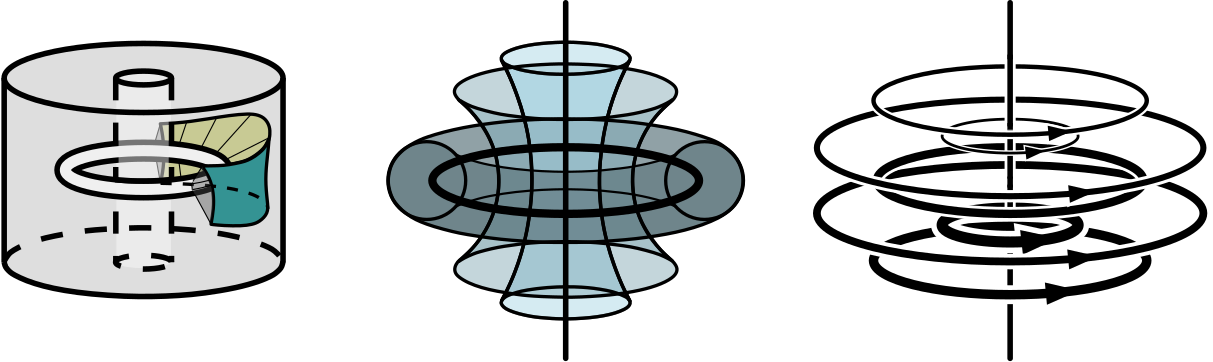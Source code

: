 <?xml version="1.0"?>
<!DOCTYPE ipe SYSTEM "ipe.dtd">
<ipe version="70107" creator="Ipe 7.1.8">
<info created="D:20130626142541" modified="D:20160304172423"/>
<ipestyle name="basic">
<symbol name="arrow/arc(spx)">
<path stroke="sym-stroke" fill="sym-stroke" pen="sym-pen">
0 0 m
-1 0.333 l
-1 -0.333 l
h
</path>
</symbol>
<symbol name="arrow/farc(spx)">
<path stroke="sym-stroke" fill="white" pen="sym-pen">
0 0 m
-1 0.333 l
-1 -0.333 l
h
</path>
</symbol>
<symbol name="mark/circle(sx)" transformations="translations">
<path fill="sym-stroke">
0.6 0 0 0.6 0 0 e
0.4 0 0 0.4 0 0 e
</path>
</symbol>
<symbol name="mark/disk(sx)" transformations="translations">
<path fill="sym-stroke">
0.6 0 0 0.6 0 0 e
</path>
</symbol>
<symbol name="mark/fdisk(sfx)" transformations="translations">
<group>
<path fill="sym-fill">
0.5 0 0 0.5 0 0 e
</path>
<path fill="sym-stroke" fillrule="eofill">
0.6 0 0 0.6 0 0 e
0.4 0 0 0.4 0 0 e
</path>
</group>
</symbol>
<symbol name="mark/box(sx)" transformations="translations">
<path fill="sym-stroke" fillrule="eofill">
-0.6 -0.6 m
0.6 -0.6 l
0.6 0.6 l
-0.6 0.6 l
h
-0.4 -0.4 m
0.4 -0.4 l
0.4 0.4 l
-0.4 0.4 l
h
</path>
</symbol>
<symbol name="mark/square(sx)" transformations="translations">
<path fill="sym-stroke">
-0.6 -0.6 m
0.6 -0.6 l
0.6 0.6 l
-0.6 0.6 l
h
</path>
</symbol>
<symbol name="mark/fsquare(sfx)" transformations="translations">
<group>
<path fill="sym-fill">
-0.5 -0.5 m
0.5 -0.5 l
0.5 0.5 l
-0.5 0.5 l
h
</path>
<path fill="sym-stroke" fillrule="eofill">
-0.6 -0.6 m
0.6 -0.6 l
0.6 0.6 l
-0.6 0.6 l
h
-0.4 -0.4 m
0.4 -0.4 l
0.4 0.4 l
-0.4 0.4 l
h
</path>
</group>
</symbol>
<symbol name="mark/cross(sx)" transformations="translations">
<group>
<path fill="sym-stroke">
-0.43 -0.57 m
0.57 0.43 l
0.43 0.57 l
-0.57 -0.43 l
h
</path>
<path fill="sym-stroke">
-0.43 0.57 m
0.57 -0.43 l
0.43 -0.57 l
-0.57 0.43 l
h
</path>
</group>
</symbol>
<symbol name="arrow/fnormal(spx)">
<path stroke="sym-stroke" fill="white" pen="sym-pen">
0 0 m
-1 0.333 l
-1 -0.333 l
h
</path>
</symbol>
<symbol name="arrow/pointed(spx)">
<path stroke="sym-stroke" fill="sym-stroke" pen="sym-pen">
0 0 m
-1 0.333 l
-0.8 0 l
-1 -0.333 l
h
</path>
</symbol>
<symbol name="arrow/fpointed(spx)">
<path stroke="sym-stroke" fill="white" pen="sym-pen">
0 0 m
-1 0.333 l
-0.8 0 l
-1 -0.333 l
h
</path>
</symbol>
<symbol name="arrow/linear(spx)">
<path stroke="sym-stroke" pen="sym-pen">
-1 0.333 m
0 0 l
-1 -0.333 l
</path>
</symbol>
<symbol name="arrow/fdouble(spx)">
<path stroke="sym-stroke" fill="white" pen="sym-pen">
0 0 m
-1 0.333 l
-1 -0.333 l
h
-1 0 m
-2 0.333 l
-2 -0.333 l
h
</path>
</symbol>
<symbol name="arrow/double(spx)">
<path stroke="sym-stroke" fill="sym-stroke" pen="sym-pen">
0 0 m
-1 0.333 l
-1 -0.333 l
h
-1 0 m
-2 0.333 l
-2 -0.333 l
h
</path>
</symbol>
<pen name="heavier" value="0.8"/>
<pen name="fat" value="1.2"/>
<pen name="ultrafat" value="2"/>
<symbolsize name="large" value="5"/>
<symbolsize name="small" value="2"/>
<symbolsize name="tiny" value="1.1"/>
<arrowsize name="large" value="10"/>
<arrowsize name="small" value="5"/>
<arrowsize name="tiny" value="3"/>
<color name="red" value="1 0 0"/>
<color name="green" value="0 1 0"/>
<color name="blue" value="0 0 1"/>
<color name="yellow" value="1 1 0"/>
<color name="orange" value="1 0.647 0"/>
<color name="gold" value="1 0.843 0"/>
<color name="purple" value="0.627 0.125 0.941"/>
<color name="gray" value="0.745"/>
<color name="brown" value="0.647 0.165 0.165"/>
<color name="navy" value="0 0 0.502"/>
<color name="pink" value="1 0.753 0.796"/>
<color name="seagreen" value="0.18 0.545 0.341"/>
<color name="turquoise" value="0.251 0.878 0.816"/>
<color name="violet" value="0.933 0.51 0.933"/>
<color name="darkblue" value="0 0 0.545"/>
<color name="darkcyan" value="0 0.545 0.545"/>
<color name="darkgray" value="0.663"/>
<color name="darkgreen" value="0 0.392 0"/>
<color name="darkmagenta" value="0.545 0 0.545"/>
<color name="darkorange" value="1 0.549 0"/>
<color name="darkred" value="0.545 0 0"/>
<color name="lightblue" value="0.678 0.847 0.902"/>
<color name="lightcyan" value="0.878 1 1"/>
<color name="lightgray" value="0.827"/>
<color name="lightgreen" value="0.565 0.933 0.565"/>
<color name="lightyellow" value="1 1 0.878"/>
<dashstyle name="dashed" value="[4] 0"/>
<dashstyle name="dotted" value="[1 3] 0"/>
<dashstyle name="dash dotted" value="[4 2 1 2] 0"/>
<dashstyle name="dash dot dotted" value="[4 2 1 2 1 2] 0"/>
<textsize name="large" value="\large"/>
<textsize name="small" value="\small"/>
<textsize name="tiny" value="\tiny"/>
<textsize name="Large" value="\Large"/>
<textsize name="LARGE" value="\LARGE"/>
<textsize name="huge" value="\huge"/>
<textsize name="Huge" value="\Huge"/>
<textsize name="footnote" value="\footnotesize"/>
<textstyle name="center" begin="\begin{center}" end="\end{center}"/>
<textstyle name="itemize" begin="\begin{itemize}" end="\end{itemize}"/>
<textstyle name="item" begin="\begin{itemize}\item{}" end="\end{itemize}"/>
<gridsize name="4 pts" value="4"/>
<gridsize name="8 pts (~3 mm)" value="8"/>
<gridsize name="16 pts (~6 mm)" value="16"/>
<gridsize name="32 pts (~12 mm)" value="32"/>
<gridsize name="10 pts (~3.5 mm)" value="10"/>
<gridsize name="20 pts (~7 mm)" value="20"/>
<gridsize name="14 pts (~5 mm)" value="14"/>
<gridsize name="28 pts (~10 mm)" value="28"/>
<gridsize name="56 pts (~20 mm)" value="56"/>
<anglesize name="90 deg" value="90"/>
<anglesize name="60 deg" value="60"/>
<anglesize name="45 deg" value="45"/>
<anglesize name="30 deg" value="30"/>
<anglesize name="22.5 deg" value="22.5"/>
<tiling name="falling" angle="-60" step="4" width="1"/>
<tiling name="rising" angle="30" step="4" width="1"/>
</ipestyle>
<ipestyle name="prueba">
<symbol name="arrow/arc(spx)">
<path stroke="sym-stroke" fill="sym-stroke" pen="sym-pen">
0 0 m
-1 0.333 l
-1 -0.333 l
h
</path>
</symbol>
<symbol name="arrow/farc(spx)">
<path stroke="sym-stroke" fill="white" pen="sym-pen">
0 0 m
-1 0.333 l
-1 -0.333 l
h
</path>
</symbol>
<symbol name="mark/circle(sx)" transformations="translations">
<path fill="sym-stroke">
0.6 0 0 0.6 0 0 e
0.4 0 0 0.4 0 0 e
</path>
</symbol>
<symbol name="mark/disk(sx)" transformations="translations">
<path fill="sym-stroke">
0.6 0 0 0.6 0 0 e
</path>
</symbol>
<symbol name="mark/fdisk(sfx)" transformations="translations">
<group>
<path fill="sym-fill">
0.5 0 0 0.5 0 0 e
</path>
<path fill="sym-stroke" fillrule="eofill">
0.6 0 0 0.6 0 0 e
0.4 0 0 0.4 0 0 e
</path>
</group>
</symbol>
<symbol name="mark/box(sx)" transformations="translations">
<path fill="sym-stroke" fillrule="eofill">
-0.6 -0.6 m
0.6 -0.6 l
0.6 0.6 l
-0.6 0.6 l
h
-0.4 -0.4 m
0.4 -0.4 l
0.4 0.4 l
-0.4 0.4 l
h
</path>
</symbol>
<symbol name="mark/square(sx)" transformations="translations">
<path fill="sym-stroke">
-0.6 -0.6 m
0.6 -0.6 l
0.6 0.6 l
-0.6 0.6 l
h
</path>
</symbol>
<symbol name="mark/fsquare(sfx)" transformations="translations">
<group>
<path fill="sym-fill">
-0.5 -0.5 m
0.5 -0.5 l
0.5 0.5 l
-0.5 0.5 l
h
</path>
<path fill="sym-stroke" fillrule="eofill">
-0.6 -0.6 m
0.6 -0.6 l
0.6 0.6 l
-0.6 0.6 l
h
-0.4 -0.4 m
0.4 -0.4 l
0.4 0.4 l
-0.4 0.4 l
h
</path>
</group>
</symbol>
<symbol name="mark/cross(sx)" transformations="translations">
<group>
<path fill="sym-stroke">
-0.43 -0.57 m
0.57 0.43 l
0.43 0.57 l
-0.57 -0.43 l
h
</path>
<path fill="sym-stroke">
-0.43 0.57 m
0.57 -0.43 l
0.43 -0.57 l
-0.57 0.43 l
h
</path>
</group>
</symbol>
<symbol name="arrow/fnormal(spx)">
<path stroke="sym-stroke" fill="white" pen="sym-pen">
0 0 m
-1 0.333 l
-1 -0.333 l
h
</path>
</symbol>
<symbol name="arrow/pointed(spx)">
<path stroke="sym-stroke" fill="sym-stroke" pen="sym-pen">
0 0 m
-1 0.333 l
-0.8 0 l
-1 -0.333 l
h
</path>
</symbol>
<symbol name="arrow/fpointed(spx)">
<path stroke="sym-stroke" fill="white" pen="sym-pen">
0 0 m
-1 0.333 l
-0.8 0 l
-1 -0.333 l
h
</path>
</symbol>
<symbol name="arrow/linear(spx)">
<path stroke="sym-stroke" pen="sym-pen">
-1 0.333 m
0 0 l
-1 -0.333 l
</path>
</symbol>
<symbol name="arrow/fdouble(spx)">
<path stroke="sym-stroke" fill="white" pen="sym-pen">
0 0 m
-1 0.333 l
-1 -0.333 l
h
-1 0 m
-2 0.333 l
-2 -0.333 l
h
</path>
</symbol>
<symbol name="arrow/double(spx)">
<path stroke="sym-stroke" fill="sym-stroke" pen="sym-pen">
0 0 m
-1 0.333 l
-1 -0.333 l
h
-1 0 m
-2 0.333 l
-2 -0.333 l
h
</path>
</symbol>
<pen name="heavier" value="0.8"/>
<pen name="fat" value="1.2"/>
<pen name="ultrafat" value="2"/>
<symbolsize name="large" value="5"/>
<symbolsize name="small" value="2"/>
<symbolsize name="tiny" value="1.1"/>
<arrowsize name="large" value="10"/>
<arrowsize name="small" value="5"/>
<arrowsize name="tiny" value="3"/>
<color name="red" value="1 0 0"/>
<color name="green" value="0 1 0"/>
<color name="blue" value="0 0 1"/>
<color name="yellow" value="1 1 0"/>
<color name="orange" value="1 0.647 0"/>
<color name="gold" value="1 0.843 0"/>
<color name="purple" value="0.627 0.125 0.941"/>
<color name="gray" value="0.745"/>
<color name="brown" value="0.647 0.165 0.165"/>
<color name="navy" value="0 0 0.502"/>
<color name="pink" value="1 0.753 0.796"/>
<color name="seagreen" value="0.18 0.545 0.341"/>
<color name="turquoise" value="0.251 0.878 0.816"/>
<color name="violet" value="0.933 0.51 0.933"/>
<color name="darkblue" value="0 0 0.545"/>
<color name="darkcyan" value="0 0.545 0.545"/>
<color name="darkgray" value="0.663"/>
<color name="darkgreen" value="0 0.392 0"/>
<color name="darkmagenta" value="0.545 0 0.545"/>
<color name="darkorange" value="1 0.549 0"/>
<color name="darkred" value="0.545 0 0"/>
<color name="lightblue" value="0.678 0.847 0.902"/>
<color name="lightcyan" value="0.878 1 1"/>
<color name="lightgray" value="0.827"/>
<color name="lightgreen" value="0.565 0.933 0.565"/>
<color name="lightyellow" value="1 1 0.878"/>
<color name="gray7" value="0.87"/>
<color name="azul" value="0.237 0.659 0.659"/>
<color name="amarillo" value="0.957 0.969 0.714"/>
<dashstyle name="dashed" value="[4] 0"/>
<dashstyle name="dotted" value="[1 3] 0"/>
<dashstyle name="dash dotted" value="[4 2 1 2] 0"/>
<dashstyle name="dash dot dotted" value="[4 2 1 2 1 2] 0"/>
<dashstyle name="medium dashed" value="[8] 0"/>
<dashstyle name="large dashed" value="[12] 0"/>
<dashstyle name="Large dashed" value="[16] 0"/>
<dashstyle name="large dotted" value="[2 4] 0"/>
<textsize name="large" value="\large"/>
<textsize name="small" value="\small"/>
<textsize name="tiny" value="\tiny"/>
<textsize name="Large" value="\Large"/>
<textsize name="LARGE" value="\LARGE"/>
<textsize name="huge" value="\huge"/>
<textsize name="Huge" value="\Huge"/>
<textsize name="footnote" value="\footnotesize"/>
<textstyle name="center" begin="\begin{center}" end="\end{center}"/>
<textstyle name="itemize" begin="\begin{itemize}" end="\end{itemize}"/>
<textstyle name="item" begin="\begin{itemize}\item{}" end="\end{itemize}"/>
<gridsize name="4 pts" value="4"/>
<gridsize name="8 pts (~3 mm)" value="8"/>
<gridsize name="16 pts (~6 mm)" value="16"/>
<gridsize name="32 pts (~12 mm)" value="32"/>
<gridsize name="10 pts (~3.5 mm)" value="10"/>
<gridsize name="20 pts (~7 mm)" value="20"/>
<gridsize name="14 pts (~5 mm)" value="14"/>
<gridsize name="28 pts (~10 mm)" value="28"/>
<gridsize name="56 pts (~20 mm)" value="56"/>
<anglesize name="90 deg" value="90"/>
<anglesize name="60 deg" value="60"/>
<anglesize name="45 deg" value="45"/>
<anglesize name="30 deg" value="30"/>
<anglesize name="22.5 deg" value="22.5"/>
<opacity name="10%" value="0.1"/>
<opacity name="20%" value="0.2"/>
<opacity name="30%" value="0.3"/>
<opacity name="40%" value="0.4"/>
<opacity name="50%" value="0.5"/>
<opacity name="60%" value="0.6"/>
<opacity name="70%" value="0.7"/>
<opacity name="80%" value="0.8"/>
<opacity name="90%" value="0.9"/>
<tiling name="falling" angle="-60" step="4" width="1"/>
<tiling name="rising" angle="30" step="4" width="1"/>
</ipestyle>
<page>
<layer name="alpha"/>
<view layers="alpha" active="alpha"/>
<path layer="alpha" matrix="1 0 0 1 176 -144" stroke="black" pen="ultrafat" cap="1">
256 768 m
256 640 l
</path>
<group matrix="1.2 0 0 1.2 -86.4 -112">
<group matrix="1 0 0 1 176 -144">
<path matrix="0.854 0 0 0.854 37.376 78.784" stroke="white" pen="6.8">
48 0 0 12 256 704 e
</path>
<path matrix="1 0 0 1 0 -48" stroke="white" pen="6.8" join="0" arrow="normal/small">
268.356 718.229 m
272.291 718.596 l
</path>
</group>
<group matrix="1 0 0 1 176 -144">
<path matrix="0.854 0 0 0.854 37.376 78.784" stroke="black" pen="3.4">
48 0 0 12 256 704 e
</path>
<path matrix="1 0 0 1 0 -48" stroke="black" pen="3.4" join="0" arrow="normal/small">
268.356 718.229 m
272.291 718.596 l
</path>
</group>
</group>
<path matrix="1 0 0 1 16 -144" fill="0.38 0.478 0.506" opacity="70%">
254.467 726.217
253.399 726.208
250.253 726.154
244.818 725.962
240.352 725.709
236.585 725.425
233.975 725.188
226.425 724.299
219.156 723.107
211.924 721.481
205.96 719.638
203.591 718.705
199.894 716.843
196.608 714.382
194.129 711.422
192.778 708.602
192.041 705.065
192.158 701.902
193.194 698.342
194.311 696.295
196.987 693.273
200.466 690.706
203.656 689.15
208.294 687.452
215.532 685.525
219.909 684.635
229.12 683.23
236.116 682.498
245.266 681.9
251.066 681.711
260.593 681.704
267.586 681.939
277.799 682.672
284.766 683.471
292.372 684.683
298.805 686.072
305.228 687.989
311.37 690.604
314.155 692.624
316.063 694.267
317.746 696.382
319.291 699.602
319.98 703.252
319.659 707.071
318.515 710.275
316.945 712.73
314.513 715.114
311.104 717.776
305.982 719.666
299.474 721.643
292.954 723.089
283.24 724.61
277.529 725.237
269.088 725.866
262.012 726.148 u
</path>
<path matrix="1 0 0 1 -12 96" fill="0.545 0.686 0.725" opacity="50%">
245.953 492.532 m
244.363 494.394
243.867 495.674
243.976 496.807
244.596 497.931
245.752 499.057
248.056 500.475
251.41 501.864
255.212 502.998
259.586 503.97
265.222 504.873
271.247 505.519
278.904 505.957
284.094 506.039
293.101 505.777
298.202 505.39
300.949 505.101
309.159 503.824
314.341 502.576
319.053 500.897
322.656 498.716
323.894 497.14
324.045 495.259
322.954 493.207
321.551 492.143
319.057 489.959
316.665 487.427
313.75 483.518
311.731 479.959
310.237 476.493
309.087 472.781
308.369 469.141
308.007 464.713
308.262 459.665
309.129 455.057
309.146 454.989
310.196 451.619
312.532 446.513
316.884 440.32
319.839 437.312
321.584 435.83
322.663 435.005
322.663 435.005
322.663 435.005
319.532 436.676
316.247 437.982
309.413 439.772
305.422 440.491
297.378 441.465
292.558 441.808
288.182 441.984
283.656 442.038
278.329 441.938
274.237 441.737
271.713 441.557
267.582 441.161
261.598 440.331
257.369 439.513
252.72 438.295
250.783 437.64
247.373 436.114
245.578 434.917
245.578 434.917
245.578 434.917
249.587 438.676
251.871 441.214
254.074 444.212
256.482 448.478
258.179 452.694
259.161 456.274
259.718 459.501
259.951 462.129
259.999 464.273
259.849 467.298
259.381 470.645
258.614 473.893
257.558 477.033
256.533 479.415
254.679 482.835
252.875 485.499
249.927 488.976
247.671 491.123
245.504 492.871 s
</path>
<path matrix="1 0 0 1 -12 96" stroke="black" fill="lightblue" pen="fat" opacity="50%">
260.925 507.253
260.714 508.242
261.263 509.28
262.675 510.351
266.07 511.723
270.293 512.712
274.977 513.372
280.662 513.767
285.037 513.821
288.867 513.698
293.782 513.289
296.423 512.93
300.896 512.013
304.664 510.695
306.444 509.571
307.27 508.323
307.246 507.564
306.244 505.7
305.315 503.874
303.911 500.897
302.378 497.276
299.831 489.978
297.916 482.474
296.487 473.352
296.014 462.419
296.8 452.03
297.903 445.59
300.016 437.416
303.36 428.354
305.255 424.248
306.31 422.173
307.117 420.67
307.117 420.67
307.117 420.67
306.274 421.715
305.668 422.146
302.295 423.61
299.008 424.458
293.96 425.268
290.043 425.627
284.709 425.824
277.368 425.586
269.802 424.621
266.04 423.713
263.209 422.633
262.469 422.231
261.676 421.674
260.984 420.854
260.984 420.854
260.984 420.854
261.9 422.575
262.829 424.418
263.731 426.316
265.387 430.138
266.716 433.617
268.087 437.749
270.242 446.3
271.806 458.096
271.996 464.883
271.7 471.347
270.885 478.123
269.752 483.988
268.036 490.416
265.818 496.781
263.485 502.213
261.262 506.633 u
</path>
<path matrix="-1 0 0 -1 556 1024" stroke="black" fill="lightblue" pen="fat" opacity="50%">
260.925 507.253
260.714 508.242
261.263 509.28
262.675 510.351
266.07 511.723
270.293 512.712
274.977 513.372
280.662 513.767
285.037 513.821
288.867 513.698
293.782 513.289
296.423 512.93
300.896 512.013
304.664 510.695
306.444 509.571
307.27 508.323
307.246 507.564
306.244 505.7
305.315 503.874
303.911 500.897
302.378 497.276
299.831 489.978
297.916 482.474
296.487 473.352
296.014 462.419
296.8 452.03
297.903 445.59
300.016 437.416
303.36 428.354
305.255 424.248
306.31 422.173
307.117 420.67
307.117 420.67
307.117 420.67
306.274 421.715
305.668 422.146
302.295 423.61
299.008 424.458
293.96 425.268
290.043 425.627
284.709 425.824
277.368 425.586
269.802 424.621
266.04 423.713
263.209 422.633
262.469 422.231
261.676 421.674
260.984 420.854
260.984 420.854
260.984 420.854
261.9 422.575
262.829 424.418
263.731 426.316
265.387 430.138
266.716 433.617
268.087 437.749
270.242 446.3
271.806 458.096
271.996 464.883
271.7 471.347
270.885 478.123
269.752 483.988
268.036 490.416
265.818 496.781
263.485 502.213
261.262 506.633 u
</path>
<path matrix="-1 0 0 -1 556 1024" fill="0.545 0.686 0.725" opacity="50%">
245.953 492.532 m
244.363 494.394
243.867 495.674
243.976 496.807
244.596 497.931
245.752 499.057
248.056 500.475
251.41 501.864
255.212 502.998
259.586 503.97
265.222 504.873
271.247 505.519
278.904 505.957
284.094 506.039
293.101 505.777
298.202 505.39
300.949 505.101
309.159 503.824
314.341 502.576
319.053 500.897
322.656 498.716
323.894 497.14
324.045 495.259
322.954 493.207
321.551 492.143
319.057 489.959
316.665 487.427
313.75 483.518
311.731 479.959
310.237 476.493
309.087 472.781
308.369 469.141
308.007 464.713
308.262 459.665
309.129 455.057
309.146 454.989
310.196 451.619
312.532 446.513
316.884 440.32
319.839 437.312
321.584 435.83
322.663 435.005
322.663 435.005
322.663 435.005
319.532 436.676
316.247 437.982
309.413 439.772
305.422 440.491
297.378 441.465
292.558 441.808
288.182 441.984
283.656 442.038
278.329 441.938
274.237 441.737
271.713 441.557
267.582 441.161
261.598 440.331
257.369 439.513
252.72 438.295
250.783 437.64
247.373 436.114
245.578 434.917
245.578 434.917
245.578 434.917
249.587 438.676
251.871 441.214
254.074 444.212
256.482 448.478
258.179 452.694
259.161 456.274
259.718 459.501
259.951 462.129
259.999 464.273
259.849 467.298
259.381 470.645
258.614 473.893
257.558 477.033
256.533 479.415
254.679 482.835
252.875 485.499
249.927 488.976
247.671 491.123
245.504 492.871 s
</path>
<path matrix="1 0 0 1 16 -144" fill="0.38 0.478 0.506" opacity="70%">
257.992 707.182
255.322 707.165
252.905 707.193
247.564 707.386
242.082 707.759
235.69 708.448
227.943 709.761
222.196 711.247
216.562 713.374
212.816 716.229
207.609 717.907
204.155 717.878
199.894 716.843
196.608 714.382
194.129 711.422
192.778 708.602
192.041 705.065
192.158 701.902
193.194 698.342
194.311 696.295
196.987 693.273
200.466 690.706
203.656 689.15
208.294 687.452
215.532 685.525
219.909 684.635
229.12 683.23
236.116 682.498
245.266 681.9
251.066 681.711
260.593 681.704
267.586 681.939
277.799 682.672
284.766 683.471
292.372 684.683
298.805 686.072
305.228 687.989
311.37 690.604
314.155 692.624
316.063 694.267
317.746 696.382
319.291 699.602
319.98 703.252
319.659 707.071
318.515 710.275
316.945 712.73
314.513 715.114
311.104 717.776
306.444 717.993
299.598 716.451
295.057 712.732
287.548 710.585
277.502 708.61
269.371 707.712
263.519 707.333 u
</path>
<path matrix="1 0 0 1 16 -144" stroke="black" pen="3">
48 0 0 12 256 704 e
</path>
<path matrix="1 0 0 1 16 -144" stroke="black" pen="fat">
254.467 726.217
253.399 726.208
250.253 726.154
244.818 725.962
240.352 725.709
236.585 725.425
233.975 725.188
226.425 724.299
219.156 723.107
211.924 721.481
205.96 719.638
203.591 718.705
199.894 716.843
196.608 714.382
194.129 711.422
192.778 708.602
192.041 705.065
192.158 701.902
193.194 698.342
194.311 696.295
196.987 693.273
200.466 690.706
203.656 689.15
208.294 687.452
215.532 685.525
219.909 684.635
229.12 683.23
236.116 682.498
245.266 681.9
251.066 681.711
260.593 681.704
267.586 681.939
277.799 682.672
284.766 683.471
292.372 684.683
298.805 686.072
305.228 687.989
311.37 690.604
314.155 692.624
316.063 694.267
317.746 696.382
319.291 699.602
319.98 703.252
319.659 707.071
318.515 710.275
316.945 712.73
314.513 715.114
311.104 717.776
305.982 719.666
299.474 721.643
292.954 723.089
283.24 724.61
277.529 725.237
269.088 725.866
262.012 726.148 u
</path>
<path matrix="1 0 0 1 16 -140" stroke="black" pen="heavier">
216.025 709.641 m
217.462 708.925
218.809 708.35
219.832 707.96
224.738 706.467
228.508 705.607
233.56 704.721
237.853 704.153
242.975 703.659
247.372 703.375
252.014 703.203
254.573 703.162
257.341 703.161
261.9 703.255
265.774 703.432
268.834 703.637
276.128 704.385
280.704 705.07
286.189 706.18
290.987 707.52
293.17 708.306
295.55 709.369
296.029 709.621 s
</path>
<path matrix="1 0 0 1 16 -144" stroke="black" pen="fat">
14 0 0 14 206 704 e
</path>
<path matrix="1 0 0 1 16 -144" stroke="black" pen="fat">
14 0 0 14 306 704 e
</path>
<path matrix="1 0 0 -1 16 1260.03" stroke="black" pen="heavier">
216.025 709.641 m
217.462 708.925
218.809 708.35
219.832 707.96
224.738 706.467
228.508 705.607
233.56 704.721
237.853 704.153
242.975 703.659
247.372 703.375
252.014 703.203
254.573 703.162
257.341 703.161
261.9 703.255
265.774 703.432
268.834 703.637
276.128 704.385
280.704 705.07
286.189 706.18
290.987 707.52
293.17 708.306
295.55 709.369
296.029 709.621 s
</path>
<path matrix="1 0 0 1 -12 96" stroke="black" pen="fat">
260.925 507.253
260.714 508.242
261.263 509.28
262.675 510.351
266.07 511.723
270.293 512.712
274.977 513.372
280.662 513.767
285.037 513.821
288.867 513.698
293.782 513.289
296.423 512.93
300.896 512.013
304.664 510.695
306.444 509.571
307.27 508.323
307.246 507.564
306.244 505.7
305.315 503.874
303.911 500.897
302.378 497.276
299.831 489.978
297.916 482.474
296.487 473.352
296.014 462.419
296.8 452.03
297.903 445.59
300.016 437.416
303.36 428.354
305.255 424.248
306.31 422.173
307.117 420.67
307.117 420.67
307.117 420.67
306.274 421.715
305.668 422.146
302.295 423.61
299.008 424.458
293.96 425.268
290.043 425.627
284.709 425.824
277.368 425.586
269.802 424.621
266.04 423.713
263.209 422.633
262.469 422.231
261.676 421.674
260.984 420.854
260.984 420.854
260.984 420.854
261.9 422.575
262.829 424.418
263.731 426.316
265.387 430.138
266.716 433.617
268.087 437.749
270.242 446.3
271.806 458.096
271.996 464.883
271.7 471.347
270.885 478.123
269.752 483.988
268.036 490.416
265.818 496.781
263.485 502.213
261.262 506.633 u
</path>
<path matrix="1 0 0 1 -16 0" stroke="black" pen="fat">
249.953 588.532 m
248.363 590.394
247.867 591.674
247.976 592.807
248.596 593.931
249.752 595.057
252.056 596.475
255.41 597.864
259.212 598.998
263.586 599.97
269.222 600.873
275.247 601.519
282.904 601.957
288.094 602.039
297.101 601.777
302.202 601.39
304.949 601.101
313.159 599.824
318.341 598.576
323.053 596.897
326.656 594.716
327.894 593.14
328.045 591.259
326.954 589.207
325.551 588.143
323.057 585.959
320.665 583.427
317.75 579.518
315.731 575.959
314.237 572.493
313.087 568.781
312.369 565.141
312.007 560.713
312.262 555.665
313.129 551.057
313.146 550.989
314.196 547.619
316.532 542.513
320.884 536.32
323.839 533.312
325.458 531.845
326.386 531.065
326.349 531.065
326.423 531.065
323.532 532.676
320.247 533.982
313.413 535.772
309.422 536.491
301.378 537.465
296.558 537.808
292.182 537.984
287.656 538.038
282.329 537.938
278.237 537.737
275.713 537.557
271.582 537.161
265.598 536.331
261.369 535.513
256.72 534.295
254.783 533.64
251.373 532.114
249.578 530.917
249.578 530.917
249.578 530.917
253.587 534.676
255.871 537.214
258.074 540.212
260.482 544.478
262.179 548.694
263.161 552.274
263.718 555.501
263.951 558.129
263.999 560.273
263.849 563.298
263.381 566.645
262.614 569.893
261.558 573.033
260.533 575.415
258.679 578.835
256.875 581.499
253.927 584.976
251.671 587.123
249.671 588.869 s
</path>
<path stroke="black" pen="fat">
309.932 531.463 m
310.76 530.716
311.687 529.478
312.133 528.326
312.024 527.193
311.404 526.069
310.248 524.943
307.944 523.525
304.59 522.136
300.788 521.002
296.414 520.03
290.778 519.127
284.753 518.481
277.096 518.043
271.906 517.961
262.899 518.223
257.798 518.61
255.051 518.899
246.841 520.176
241.659 521.424
236.947 523.103
233.344 525.284
232.106 526.86
231.955 528.741
233.046 530.793
234.449 531.857
236.943 534.041
239.335 536.573
242.25 540.482
244.269 544.041
245.763 547.507
246.913 551.219
247.631 554.859
247.993 559.287
247.738 564.335
246.871 568.943
246.854 569.011
245.804 572.381
243.468 577.487
239.116 583.68
236.161 586.688
234.519 588.25
233.428 589.142
233.478 589.142
233.428 589.142
236.468 587.324
239.753 586.018
246.587 584.228
250.578 583.509
258.622 582.535
263.442 582.192
267.818 582.016
272.344 581.962
277.671 582.062
281.763 582.263
284.287 582.443
288.418 582.839
294.402 583.669
298.631 584.487
303.28 585.705
305.217 586.36
308.627 587.886
310.422 589.083
310.422 589.083
310.422 589.083
306.413 585.324
304.129 582.786
301.926 579.788
299.518 575.522
297.821 571.306
296.839 567.726
296.282 564.499
296.049 561.871
296.001 559.727
296.151 556.702
296.619 553.355
297.386 550.107
298.442 546.967
299.467 544.585
301.321 541.165
303.125 538.501
306.073 535.024
308.329 532.877
309.942 531.463 s
</path>
<path matrix="-1 0 0 -1 556 1024" stroke="black" pen="fat">
260.925 507.253
260.714 508.242
261.263 509.28
262.675 510.351
266.07 511.723
270.293 512.712
274.977 513.372
280.662 513.767
285.037 513.821
288.867 513.698
293.782 513.289
296.423 512.93
300.896 512.013
304.664 510.695
306.444 509.571
307.27 508.323
307.246 507.564
306.244 505.7
305.315 503.874
303.911 500.897
302.378 497.276
299.831 489.978
297.916 482.474
296.487 473.352
296.014 462.419
296.8 452.03
297.903 445.59
300.016 437.416
303.36 428.354
305.255 424.248
306.31 422.173
307.117 420.67
307.117 420.67
307.117 420.67
306.274 421.715
305.668 422.146
302.295 423.61
299.008 424.458
293.96 425.268
290.043 425.627
284.709 425.824
277.368 425.586
269.802 424.621
266.04 423.713
263.209 422.633
262.469 422.231
261.676 421.674
260.984 420.854
260.984 420.854
260.984 420.854
261.9 422.575
262.829 424.418
263.731 426.316
265.387 430.138
266.716 433.617
268.087 437.749
270.242 446.3
271.806 458.096
271.996 464.883
271.7 471.347
270.885 478.123
269.752 483.988
268.036 490.416
265.818 496.781
263.485 502.213
261.262 506.633 u
</path>
<path matrix="1 0 0 1 16 -144" stroke="black" pen="ultrafat" cap="1">
256 768 m
256 640 l
</path>
<group matrix="1 0 0 1 0 24">
<group matrix="1 0 0 1 176 -144">
<path matrix="0.51 0 0 0.51 125.44 325.36" stroke="white" pen="8">
48 0 0 12 256 664 e
</path>
<path matrix="1 0 0 1 0 -80" stroke="white" pen="8" join="0" arrow="normal/small">
264.985 738.307 m
267.052 738.539 l
</path>
</group>
<group matrix="1 0 0 1 176 -144">
<path matrix="0.51 0 0 0.51 125.44 325.36" stroke="black" pen="4">
48 0 0 12 256 664 e
</path>
<path matrix="1 0 0 1 0 -80" stroke="black" pen="4" join="0" arrow="normal/small">
264.985 738.307 m
267.052 738.539 l
</path>
</group>
</group>
<group matrix="1.47 0 0 1.47 -203.04 -263.2">
<group matrix="1 0 0 1 176 -144">
<path matrix="0.986 0 0 0.986 3.584 1.856" stroke="white" pen="5.6">
48 0 0 12 256 704 e
</path>
<path matrix="1 0 0 1 0 -16" stroke="white" pen="5.6" join="0" arrow="normal/small">
271.998 700.864 m
274.555 701.115 l
</path>
</group>
<group matrix="1 0 0 1 176 -144">
<path matrix="0.986 0 0 0.986 3.584 1.856" stroke="black" pen="2.8">
48 0 0 12 256 704 e
</path>
<path matrix="1 0 0 1 0 -16" stroke="black" pen="2.8" join="0" arrow="normal/small">
271.998 700.864 m
274.555 701.115 l
</path>
</group>
</group>
<group>
<path stroke="white" pen="4">
432 557.485 m
432 548.408 l
432 548.408 l
</path>
<path stroke="black" pen="ultrafat">
432 558.546 m
432 547.749 l
432 548.408 l
</path>
</group>
<group matrix="1 0 0 1 0 72">
<path matrix="1 0 0 1 176 -216" stroke="white" pen="5">
48 0 0 12 256 704 e
</path>
<path matrix="1 0 0 1 176 -216" stroke="black" pen="3">
48 0 0 12 256 704 e
</path>
</group>
<group matrix="1.47 0 0 1.47 -203.04 -263.2">
<group matrix="1 0 0 1 176 -144">
<path stroke="white" pen="4.4">
47.328 0 0 11.832 256 712 e
</path>
<path stroke="white" pen="4.4" join="0" arrow="normal/small">
271.998 700.864 m
274.555 701.115 l
</path>
</group>
<group matrix="1 0 0 1 176 -144">
<path stroke="black" pen="2.2">
47.328 0 0 11.832 256 712 e
</path>
<path stroke="black" pen="2.2" join="0" arrow="normal/small">
271.998 700.864 m
274.555 701.115 l
</path>
</group>
</group>
<group>
<path stroke="white" pen="4">
432 561.449 m
432 577.916 l
432 578.442 l
</path>
<path stroke="black" pen="ultrafat">
432 560.685 m
432 578.442 l
432 578.442 l
</path>
</group>
<group matrix="1 0 0 1 0 -24">
<path matrix="0.51 0 0 0.51 301.44 240.96" stroke="white" pen="2">
48 0 0 12 256 704 e
</path>
<path matrix="1 0 0 1 176 -144" stroke="white" pen="2" join="0" arrow="normal/small">
264.985 738.307 m
267.052 738.539 l
</path>
<path matrix="0.51 0 0 0.51 301.44 240.96" stroke="black" pen="1">
48 0 0 12 256 704 e
</path>
<path matrix="1 0 0 1 176 -144" stroke="black" pen="1" join="0" arrow="normal/small">
264.985 738.307 m
267.052 738.539 l
</path>
</group>
<group matrix="1.2 0 0 1.2 -86.4 -112">
<group matrix="1 0 0 1 176 -144">
<path matrix="0.854 0 0 0.854 37.376 126.784" stroke="white" pen="3.2">
48 0 0 12 256 704 e
</path>
<path stroke="white" pen="3.2" join="0" arrow="normal/small">
268.356 718.229 m
272.291 718.596 l
</path>
</group>
<group matrix="1 0 0 1 176 -144">
<path matrix="0.854 0 0 0.854 37.376 126.784" stroke="black" pen="1.6">
48 0 0 12 256 704 e
</path>
<path stroke="black" pen="1.6" join="0" arrow="normal/small">
268.356 718.229 m
272.291 718.596 l
</path>
</group>
</group>
<group>
<path stroke="white" pen="4">
432 603.667 m
432 580.698 l
</path>
<path stroke="black" pen="ultrafat">
432 605.335 m
432 579.508 l
</path>
</group>
<path matrix="0.627461 0 0 0.518099 -20.5036 319.221" stroke="black" fill="gray7">
220.888 559.982
210.433 559.652
197.595 558.655
183.061 556.619
168.761 553.36
157.802 549.476
146.416 541.854
144 535.544
144 527.351
144 517.337
144 505.048
144 491.848
144 476.372
144 461.807
144 447.697
144 435.862
144 423.573
144 414.014
145.299 403.88
152.508 397.539
162.991 392.718
175.266 389.168
192.77 386.149
204.088 385.007
220.029 384.196
239.078 384.582
253.294 385.847
267.619 388.244
278.992 390.963
291.705 395.537
298.199 399.113
302.308 403.299
304 408.552
304 416.29
304 427.214
304 443.6
304 454.524
304 468.179
304 489.117
304 509.599
304 524.62
303.985 535.541
302.568 540.521
297.42 545.532
286.31 551.052
275.998 554.239
264.408 556.713
252.685 558.404
243.638 559.266 u
</path>
<path matrix="0.955243 0 0 1.05922 7.61968 -31.8492" stroke="gray7" fill="0.921">
118.791 595.953
116.06 595.937
113.353 595.756
111.207 595.465
109.111 594.973
107.188 593.568
107.19 591.823
107.191 589.308
107.193 586.374
107.198 580.591
107.201 576.33
107.204 572.39
107.207 568.031
107.211 562.918
107.213 559.146
107.217 554.702
107.219 550.679
107.222 546.906
107.226 541.542
107.228 538.453
107.23 535.68
107.232 533.101
107.234 531.218
107.931 530.14
109.053 529.672
111.525 529.106
117.203 528.661
123.261 529.014
126.047 529.58
127.867 530.411
128.21 531.257
128.21 532.843
128.21 534.262
128.21 536.454
128.209 539.42
128.209 543.225
128.208 548.087
128.208 552.865
128.208 556.112
128.207 560.303
128.206 568.267
128.206 573.548
128.205 579.832
128.205 583.646
128.204 586.37
128.204 587.133
128.204 589.371
128.204 591.355
128.204 593.576
126.875 594.762
125.636 595.156
123.247 595.612 u
</path>
<path matrix="0.955243 0 0 1.05922 7.61968 -31.8492" fill="darkgray">
124.01 578.049 m
122.022 571.988 l
125.109 571.977 l
h
</path>
<path matrix="0.31373 0 0 0.077715 49.772 559.62" stroke="black" pen="ultrafat">
32 0 0 32 224 480 e
</path>
<path matrix="0.627461 0 0 0.518099 -20.5036 319.221" stroke="black" pen="ultrafat">
144 536 m
144 408 l
</path>
<path matrix="0.627461 0 0 0.518099 -20.5036 319.221" stroke="black" pen="ultrafat">
304 536 m
304 408 l
</path>
<path matrix="0.955243 0 0 1.05922 7.61968 -31.8492" stroke="black" dash="medium dashed" pen="ultrafat">
107.188 593.568 m
107.234 531.218 l
</path>
<path matrix="0.955243 0 0 1.05922 7.61968 -31.8492" fill="darkgray">
122.282 566.745 m
125.437 566.662 l
124.14 558.84 l
h
</path>
<path matrix="1.09235 0 0 1.04564 -4.32391 -23.6272" stroke="black" fill="0.784 0.792 0.58" pen="fat">
136.309 556.291
136.309 556.291
136.309 556.291
131.914 556.682
128.438 556.912
123.335 557.122
119.442 557.199
119.442 557.199
119.442 557.199
120.716 564.239
120.448 572.22
119.379 577.693
119.379 577.693
119.379 577.693
124.124 577.917
129.305 578.481
134.681 579.325
142.196 580.608
148.351 581.203
151.644 580.81
154.039 579.443
155.491 576.727
155.517 573.797
155.127 571.623
152.812 568.321
148.964 565.574
146.15 564.494
141.637 563.577
138.224 563.278
135.542 563.211
133.069 563.186
133.069 563.186
133.069 563.186
135.055 559.826 u
</path>
<path matrix="0.955243 0 0 1.05922 7.61968 -31.8492" stroke="black" dash="medium dashed" pen="ultrafat">
128.204 593.576 m
128.21 531.063 l
</path>
<path matrix="0.627461 0 0 0.518099 -20.5036 319.221" stroke="black" pen="ultrafat">
144 408.219 m
144.44 405.487
145.395 403.538
147.438 401.04
149.341 399.378
156.567 395.087
166.431 391.335
177.971 388.37
193.748 385.782
213.464 384.209
229.056 384.048
244.454 384.798
258.347 386.324
277.452 390.143
290.806 394.797
297.721 398.68
299.431 400.005
302.106 402.808
303.378 405.014
304 408.581 s
</path>
<path matrix="0.811956 0 0 0.900337 24.4839 57.4972" stroke="black" pen="8">
34.6822 0 0 7.74786 117.696 562.341 e
</path>
<path matrix="0.811956 0 0 0.900337 24.4839 57.4972" stroke="0.941" pen="4">
34.6822 0 0 7.74786 117.696 562.341 e
</path>
<path matrix="1.09235 0 0 1.04564 -4.32391 -23.6272" stroke="black" fill="0.204 0.576 0.576" pen="fat">
135.651 559.232
136.962 553.93
136.962 548.309
136.047 543.103
136.097 543.097
136.342 543.035
140.154 542.622
146.174 542.5
149.614 543.015
152.06 543.93
154.942 546.87
154.715 550.445
154.446 552.732
154.123 556.835
154.138 560.565
154.449 564.467
154.688 566.729
154.93 569.034
155.175 572.409
155.289 572.787
153.848 569.661
153.124 568.682
150.499 566.354
148.069 565.089
146.438 564.504
141.713 563.518
138.82 563.251
133.273 563.18
133.029 563.187
133.025 563.187 u
</path>
<path matrix="1.09235 0 0 1.04564 -4.32391 -23.6272" stroke="black" dash="dashed" pen="fat">
119.442 557.199 m
125.678 557.095
132.906 556.65
138.272 556.078
142.213 555.468
144.987 554.896
148.954 553.72
151.077 552.777
152.582 551.86
153.96 550.64
154.806 549.357
154.746 548.386 s
</path>
<path matrix="0.955243 0 0 1.05922 7.61968 -31.8492" stroke="black" fill="amarillo">
121.991 571.893 m
123.99 577.995 l
</path>
<path matrix="0.955243 0 0 1.05922 7.61968 -31.8492" stroke="black" fill="amarillo">
131.164 571.23 m
133.952 578.714 l
</path>
<path matrix="0.955243 0 0 1.05922 7.61968 -31.8492" stroke="black" fill="amarillo">
139.443 570.009 m
145.263 580.209 l
145.287 580.213 l
</path>
<path matrix="0.955243 0 0 1.05922 7.61968 -31.8492" stroke="black" fill="amarillo">
145.106 568.144 m
158.251 581.329 l
</path>
<path matrix="0.955243 0 0 1.05922 7.61968 -31.8492" stroke="black" fill="amarillo">
148.628 565.862 m
165.121 573.381 l
</path>
<path matrix="0.955243 0 0 1.05922 7.61968 -31.8492" stroke="black" fill="amarillo">
122.282 566.745 m
124.083 557.818 l
</path>
<path matrix="0.9 0 0 1.07824 12.0051 -44.142" fill="0.921" opacity="50%">
121.094 583.799
118.485 583.794
115.899 583.73
113.85 583.628
111.847 583.454
110.01 582.96
110.012 582.346
110.013 581.461
110.015 580.429
110.02 578.393
110.022 576.894
110.025 575.507
110.028 573.974
110.032 572.174
110.034 570.847
110.038 569.283
110.04 567.867
110.043 566.54
110.047 564.652
110.049 563.565
110.051 562.589
110.053 561.681
110.054 561.019
110.72 560.64
111.792 560.475
114.153 560.276
119.577 560.119
125.364 560.243
128.026 560.442
129.764 560.735
130.092 561.033
130.091 561.591
130.091 562.09
130.091 562.861
130.091 563.905
130.09 565.244
130.09 566.955
130.089 568.636
130.089 569.779
130.089 571.254
130.088 574.056
130.087 575.915
130.087 578.126
130.086 579.469
130.086 580.427
130.086 580.696
130.086 581.483
130.086 582.181
130.085 582.963
128.816 583.38
127.632 583.519
125.351 583.679 u
</path>
<path matrix="0.955243 0 0 1.05922 7.61968 -31.8492" stroke="black" fill="amarillo">
131.023 565.104 m
131.811 559.505 l
</path>
<path matrix="0.955243 0 0 1.05922 7.61968 -31.8492" fill="0.314" opacity="40%">
139.79 563.546
139.72 563.647
139.72 563.647
141.312 561.225
142.876 558.439
143.644 555.823
144.05 552.409
143.974 549.46
143.56 546.382
142.924 544.236
142.924 544.236
142.924 544.236
136.027 555.674
136.027 555.724
136.027 555.724
136.027 556.666
135.68 557.658
135.68 557.658
135.68 557.658 u
</path>
<path matrix="0.955243 0 0 1.05922 7.61968 -31.8492" stroke="black">
139.79 563.546
139.72 563.647
139.72 563.647
141.312 561.225
142.876 558.439
143.644 555.823
144.05 552.409
143.974 549.46
143.56 546.382
142.924 544.236
142.924 544.236
142.924 544.236
136.027 555.724
136.027 555.674
135.977 555.674
136.027 556.666
135.58 557.658
135.68 557.658
135.63 557.608 u
</path>
<path matrix="0.955243 0 0 1.05922 7.31692 -30.2546" stroke="black">
135.947 556.103 m
139.581 556.624
143.141 557.44 s
</path>
<path matrix="0.955243 0 0 1.05922 7.39603 -30.3186" stroke="black">
136.261 554.229 m
140.189 554.87
143.644 555.823 s
</path>
<path stroke="black" dash="medium dashed" pen="ultrafat">
69.8507 530.954 m
71.3058 533.498
72.9893 534.862
76.9873 536.947
81.8114 538.641
87.7787 540.088
95.4595 541.421
99.8671 541.985
105.085 542.457
115.081 542.955
120.68 543.01
126.758 542.905
137.28 542.275
144.931 541.372
150.402 540.438
156.675 539.045
161.717 537.403
165.388 535.823
167.2 534.77
169.537 532.371
170.168 530.542 s
</path>
<path matrix="0.31373 0 0 0.077715 49.7361 493.317" stroke="black" dash="medium dashed" pen="ultrafat">
32 0 0 32 224 480 e
</path>
<path matrix="0.627461 0 0 0.15543 -20.5036 522.317" stroke="black" pen="ultrafat">
80 0 0 80 224 480 e
</path>
<path stroke="black" pen="ultrafat">
109.779 560.315 m
110.429 560.263
113.01 560.017
117.522 559.817
122.977 559.846
127.147 560.074
129.489 560.331 s
</path>
</page>
</ipe>
